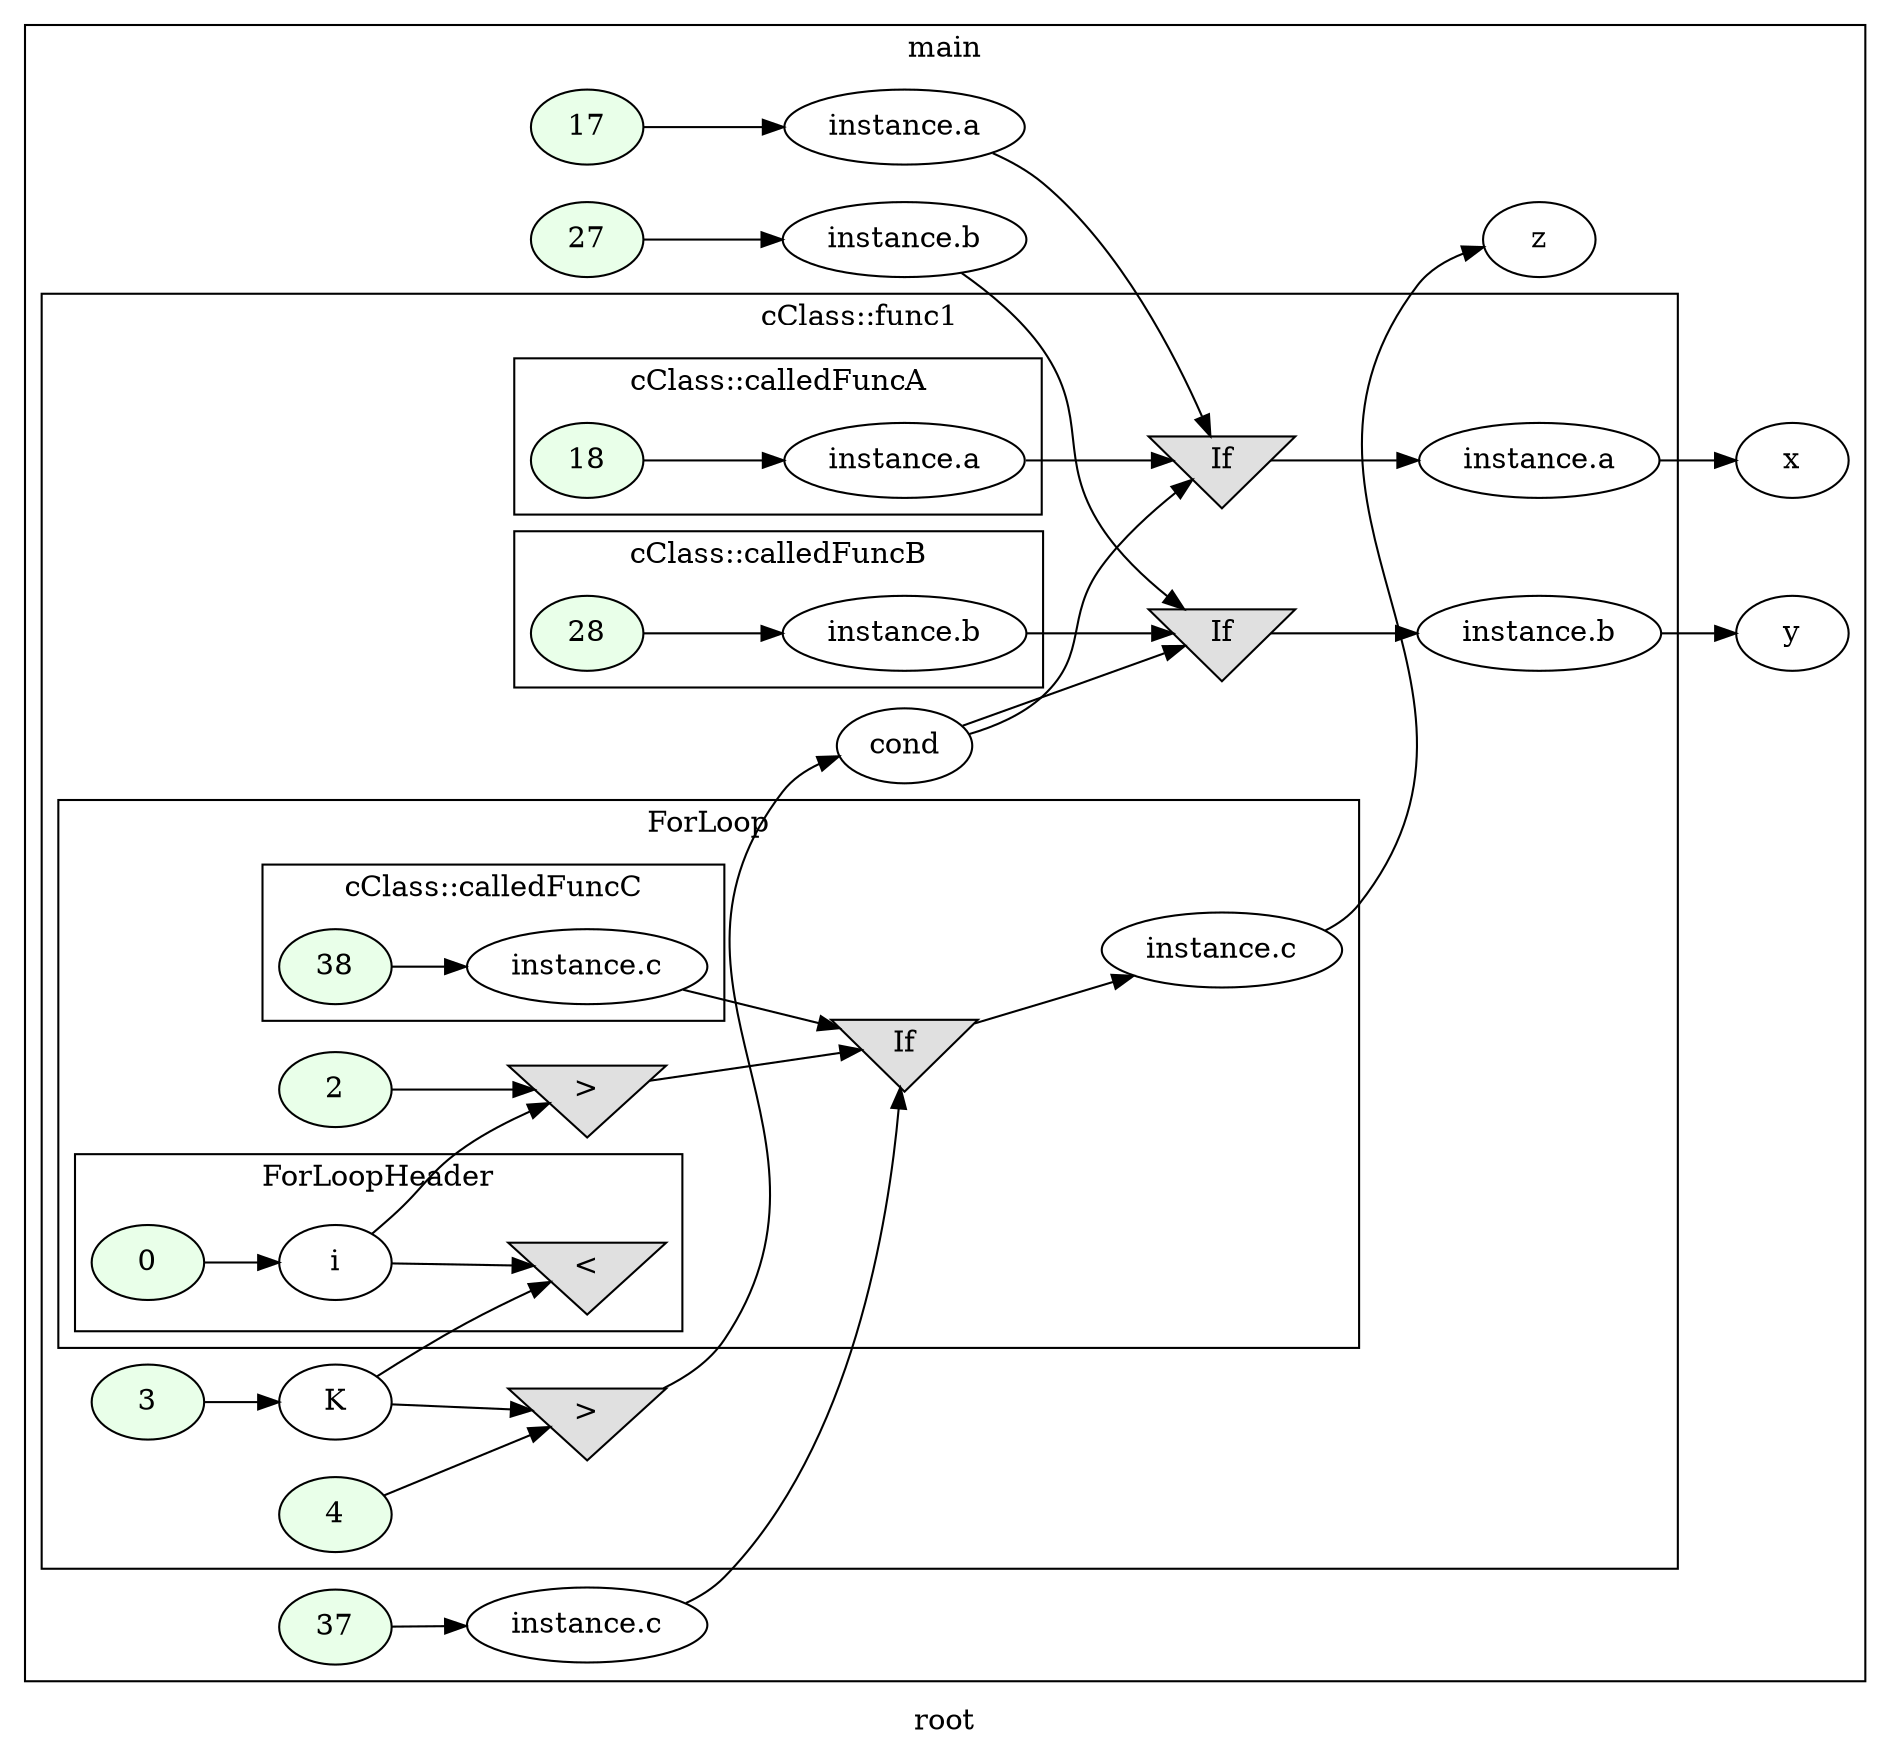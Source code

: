 digraph G
{
rankdir=LR;
label = "root";
subgraph cluster_1 {
label = "main";
parent = "G";
startinglines = "24_45_45";
	node_000004 [ label = "17", style=filled, fillcolor="#E9FFE9", startinglines=47 ]
	node_000005 [ label = "instance.a", startingline=47 ]
	node_000006 [ label = "27", style=filled, fillcolor="#E9FFE9", startinglines=48 ]
	node_000007 [ label = "instance.b", startingline=48 ]
	node_000008 [ label = "37", style=filled, fillcolor="#E9FFE9", startinglines=49 ]
	node_000009 [ label = "instance.c", startingline=49 ]
	node_000032 [ label = "x", startingline=51 ]
	node_000033 [ label = "y", startingline=52 ]
	node_000034 [ label = "z", startingline=53 ]
subgraph cluster_2 {
label = "cClass::func1";
parent = "cluster_1";
startinglines = "48_49_50";
	node_000010 [ label = "3", style=filled, fillcolor="#E9FFE9", startinglines=26 ]
	node_000011 [ label = "K", startingline=26 ]
	node_000012 [ label = "4", style=filled, fillcolor="#E9FFE9", startinglines=27 ]
	node_000013 [ label = ">", shape=invtriangle, style=filled, fillcolor="#E0E0E0", startinglines=27 ]
	node_000014 [ label = "cond", startingline=27 ]
	node_000017 [ label = "If", shape=invtriangle, style=filled, fillcolor="#E0E0E0", startinglines=11 ]
	node_000018 [ label = "instance.a", startingline=11 ]
	node_000021 [ label = "If", shape=invtriangle, style=filled, fillcolor="#E0E0E0", startinglines=16 ]
	node_000022 [ label = "instance.b", startingline=16 ]
subgraph cluster_3 {
label = "cClass::calledFuncA";
parent = "cluster_2";
startinglines = "27_29_30";
	node_000015 [ label = "18", style=filled, fillcolor="#E9FFE9", startinglines=11 ]
	node_000016 [ label = "instance.a", startingline=11 ]
}
subgraph cluster_4 {
label = "cClass::calledFuncB";
parent = "cluster_2";
startinglines = "32_33_34";
	node_000019 [ label = "28", style=filled, fillcolor="#E9FFE9", startinglines=16 ]
	node_000020 [ label = "instance.b", startingline=16 ]
}
subgraph cluster_5 {
label = "ForLoop";
parent = "cluster_2";
startinglines = "34_16_37";
	node_000026 [ label = "2", style=filled, fillcolor="#E9FFE9", startinglines=39 ]
	node_000027 [ label = ">", shape=invtriangle, style=filled, fillcolor="#E0E0E0", startinglines=39 ]
	node_000030 [ label = "If", shape=invtriangle, style=filled, fillcolor="#E0E0E0", startinglines=21 ]
	node_000031 [ label = "instance.c", startingline=21 ]
subgraph cluster_6 {
label = "ForLoopHeader";
parent = "cluster_5";
startinglines = "34_16_37";
	node_000023 [ label = "0", style=filled, fillcolor="#E9FFE9", startinglines=37 ]
	node_000024 [ label = "i", startingline=37 ]
	node_000025 [ label = "<", shape=invtriangle, style=filled, fillcolor="#E0E0E0", startinglines=37 ]
}
subgraph cluster_7 {
label = "cClass::calledFuncC";
parent = "cluster_5";
startinglines = "37_39_40";
	node_000028 [ label = "38", style=filled, fillcolor="#E9FFE9", startinglines=21 ]
	node_000029 [ label = "instance.c", startingline=21 ]
}
}
}
}
	node_000004 -> node_000005
	node_000005 -> node_000017
	node_000006 -> node_000007
	node_000007 -> node_000021
	node_000008 -> node_000009
	node_000009 -> node_000030
	node_000010 -> node_000011
	node_000011 -> node_000013
	node_000011 -> node_000025
	node_000012 -> node_000013
	node_000013 -> node_000014
	node_000014 -> node_000017
	node_000014 -> node_000021
	node_000017 -> node_000018
	node_000018 -> node_000032
	node_000021 -> node_000022
	node_000022 -> node_000033
	node_000015 -> node_000016
	node_000016 -> node_000017
	node_000019 -> node_000020
	node_000020 -> node_000021
	node_000026 -> node_000027
	node_000027 -> node_000030
	node_000030 -> node_000031
	node_000031 -> node_000034
	node_000023 -> node_000024
	node_000024 -> node_000025
	node_000024 -> node_000027
	node_000028 -> node_000029
	node_000029 -> node_000030
}
